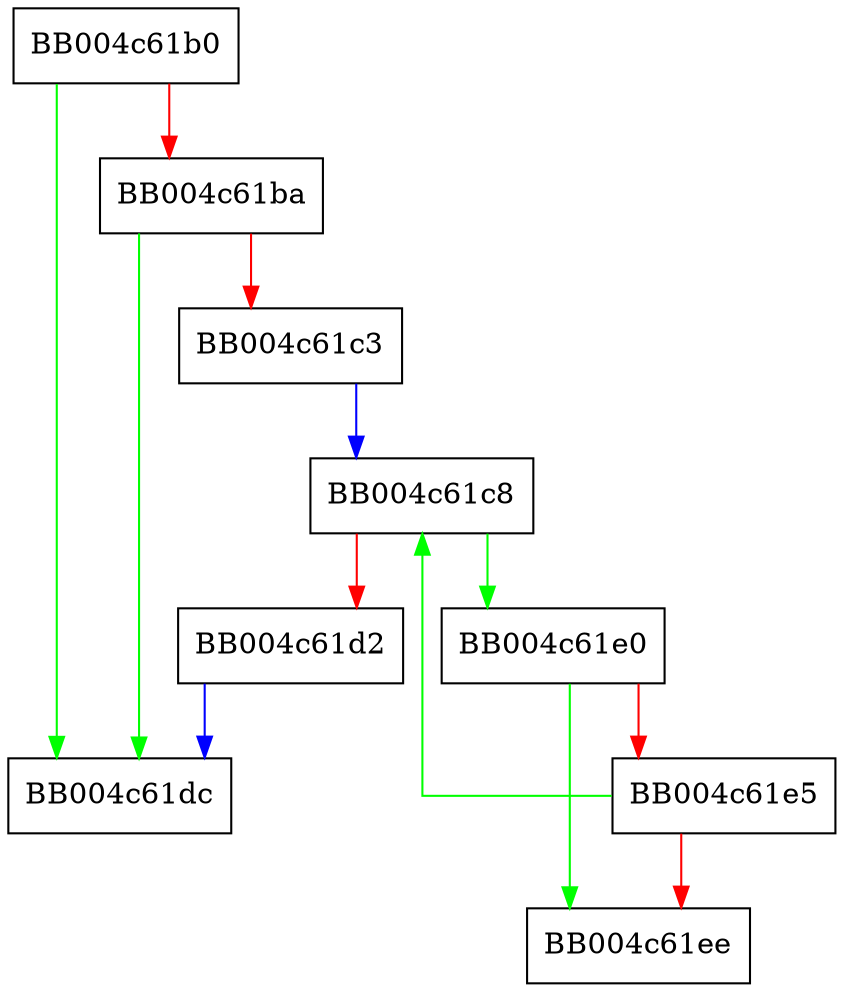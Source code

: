 digraph ossl_uint_set_query {
  node [shape="box"];
  graph [splines=ortho];
  BB004c61b0 -> BB004c61dc [color="green"];
  BB004c61b0 -> BB004c61ba [color="red"];
  BB004c61ba -> BB004c61dc [color="green"];
  BB004c61ba -> BB004c61c3 [color="red"];
  BB004c61c3 -> BB004c61c8 [color="blue"];
  BB004c61c8 -> BB004c61e0 [color="green"];
  BB004c61c8 -> BB004c61d2 [color="red"];
  BB004c61d2 -> BB004c61dc [color="blue"];
  BB004c61e0 -> BB004c61ee [color="green"];
  BB004c61e0 -> BB004c61e5 [color="red"];
  BB004c61e5 -> BB004c61c8 [color="green"];
  BB004c61e5 -> BB004c61ee [color="red"];
}